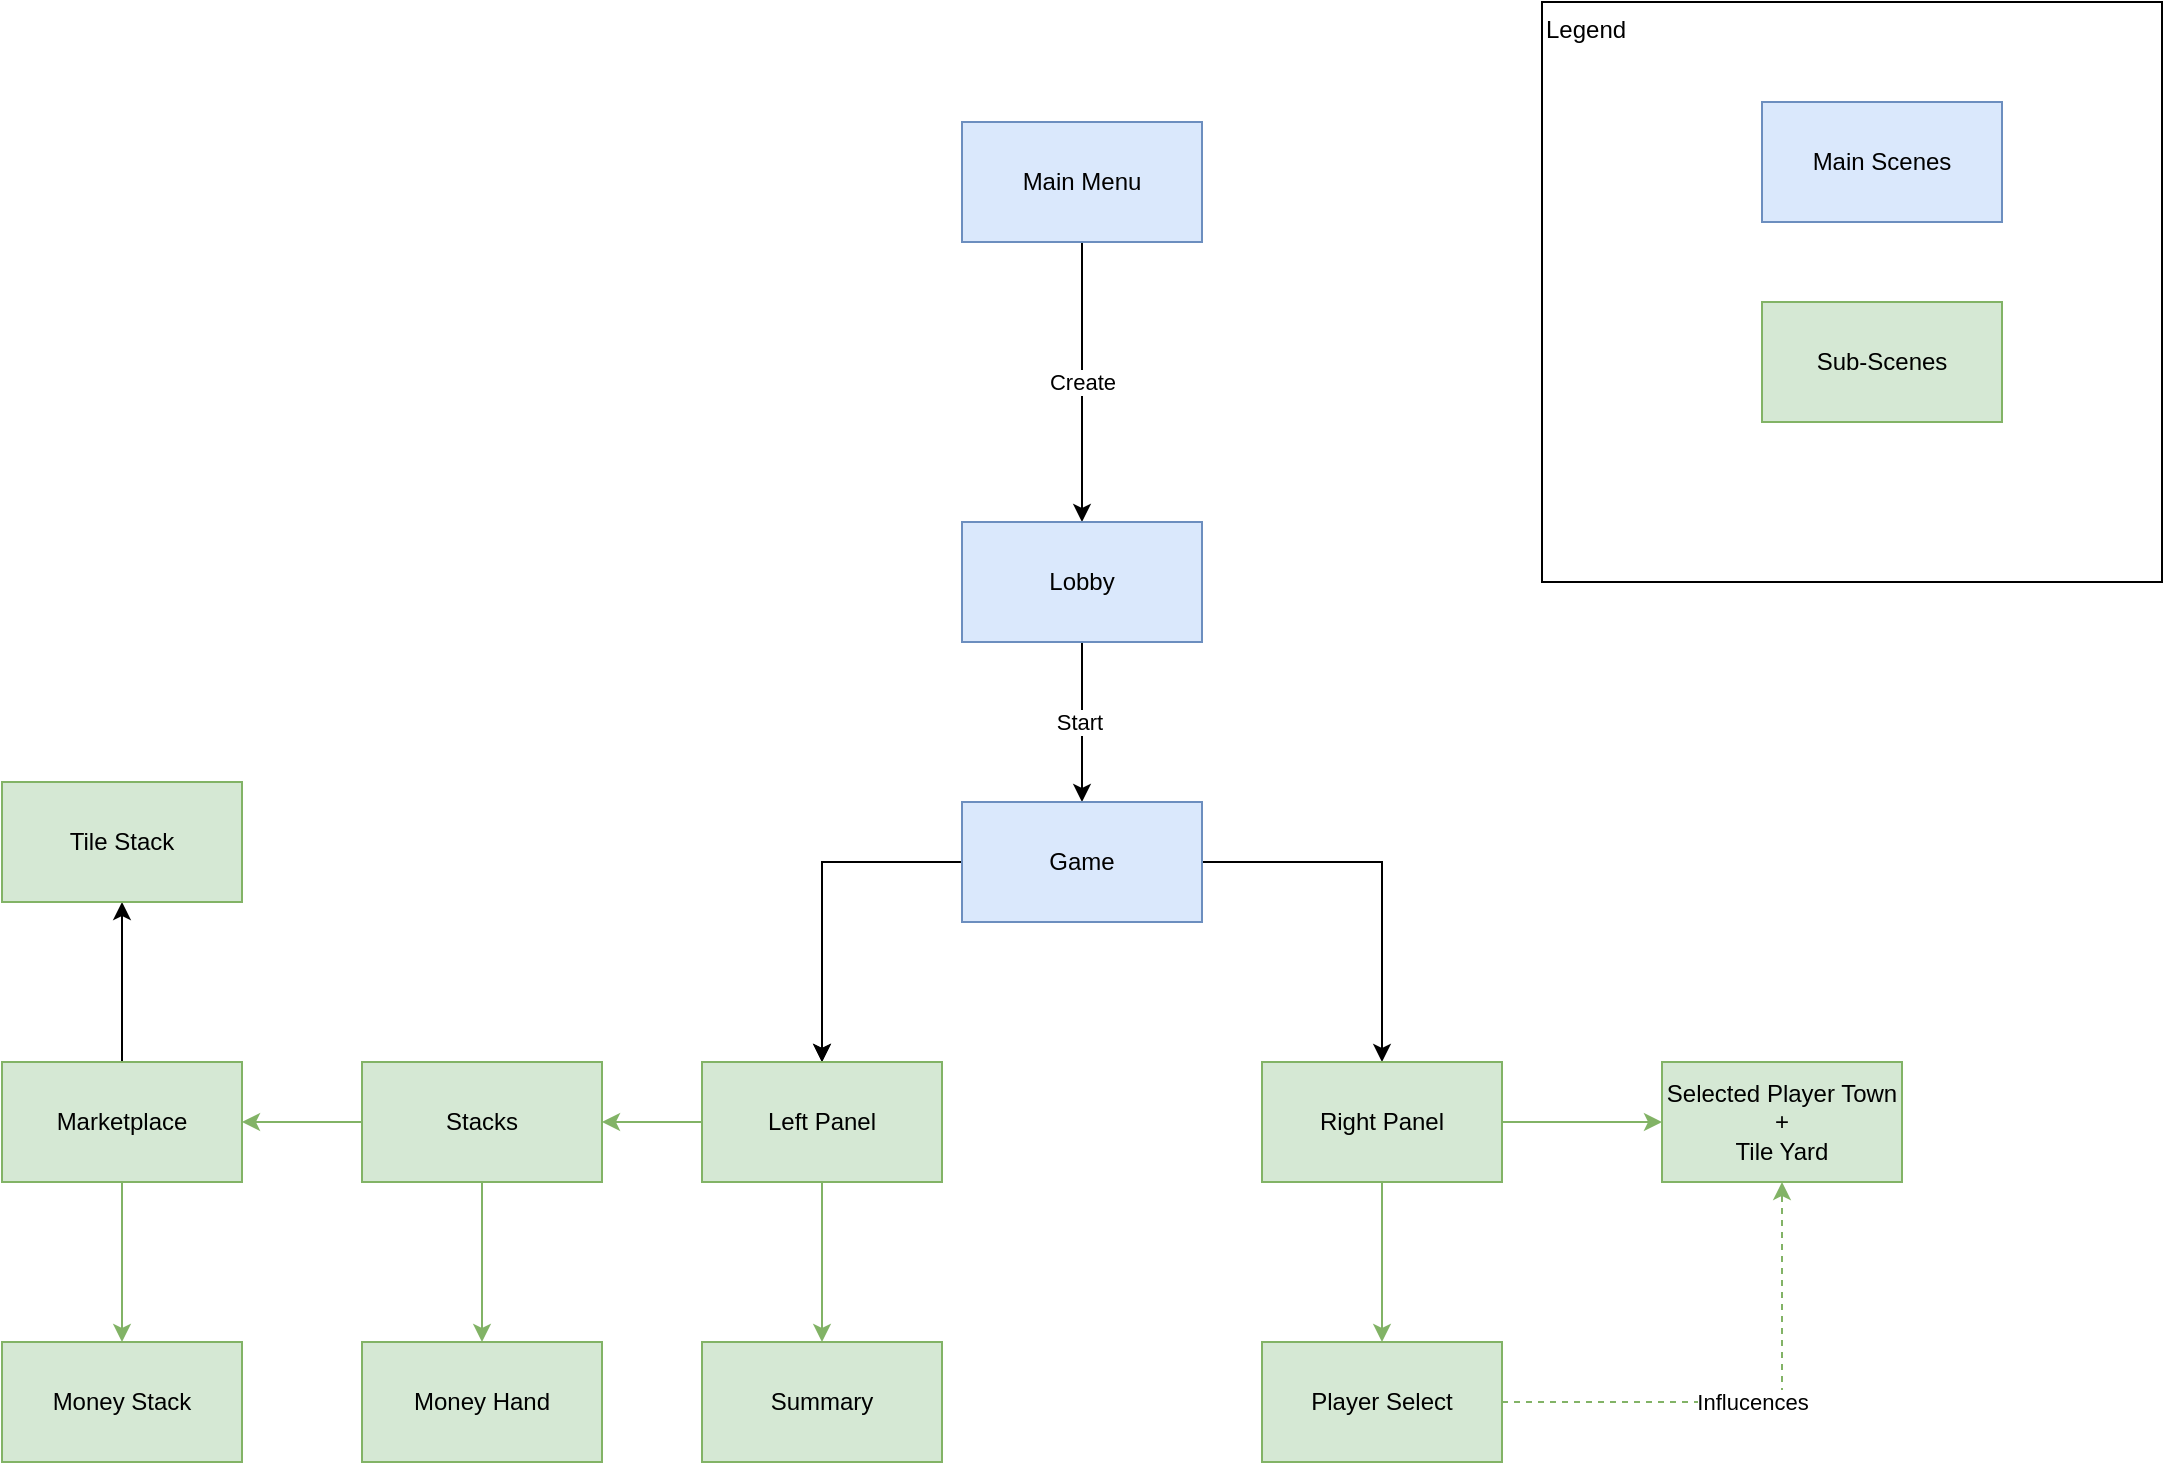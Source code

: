 <mxfile version="20.8.10" type="device" pages="2"><diagram id="W4TF9URl0ZYkIfV0rlxe" name="Scene Dependencies"><mxGraphModel dx="2058" dy="1180" grid="1" gridSize="10" guides="1" tooltips="1" connect="1" arrows="1" fold="1" page="1" pageScale="1" pageWidth="1169" pageHeight="827" math="0" shadow="0"><root><mxCell id="0"/><mxCell id="1" parent="0"/><mxCell id="RHkJs6pvWi7oGY5p-Qhj-37" value="Legend" style="rounded=0;whiteSpace=wrap;html=1;verticalAlign=top;align=left;" parent="1" vertex="1"><mxGeometry x="840" y="50" width="310" height="290" as="geometry"/></mxCell><mxCell id="RHkJs6pvWi7oGY5p-Qhj-2" value="Create" style="edgeStyle=orthogonalEdgeStyle;rounded=0;orthogonalLoop=1;jettySize=auto;html=1;entryX=0.5;entryY=0;entryDx=0;entryDy=0;" parent="1" source="RHkJs6pvWi7oGY5p-Qhj-1" target="RHkJs6pvWi7oGY5p-Qhj-3" edge="1"><mxGeometry relative="1" as="geometry"><mxPoint x="610" y="310" as="targetPoint"/></mxGeometry></mxCell><mxCell id="RHkJs6pvWi7oGY5p-Qhj-1" value="Main Menu" style="rounded=0;whiteSpace=wrap;html=1;fillColor=#dae8fc;strokeColor=#6c8ebf;" parent="1" vertex="1"><mxGeometry x="550" y="110" width="120" height="60" as="geometry"/></mxCell><mxCell id="RHkJs6pvWi7oGY5p-Qhj-5" value="Start&amp;nbsp;" style="edgeStyle=orthogonalEdgeStyle;rounded=0;orthogonalLoop=1;jettySize=auto;html=1;" parent="1" source="RHkJs6pvWi7oGY5p-Qhj-3" target="RHkJs6pvWi7oGY5p-Qhj-4" edge="1"><mxGeometry relative="1" as="geometry"/></mxCell><mxCell id="RHkJs6pvWi7oGY5p-Qhj-3" value="Lobby" style="rounded=0;whiteSpace=wrap;html=1;fillColor=#dae8fc;strokeColor=#6c8ebf;" parent="1" vertex="1"><mxGeometry x="550" y="310" width="120" height="60" as="geometry"/></mxCell><mxCell id="RHkJs6pvWi7oGY5p-Qhj-8" value="" style="edgeStyle=orthogonalEdgeStyle;rounded=0;orthogonalLoop=1;jettySize=auto;html=1;" parent="1" source="RHkJs6pvWi7oGY5p-Qhj-4" target="RHkJs6pvWi7oGY5p-Qhj-7" edge="1"><mxGeometry relative="1" as="geometry"/></mxCell><mxCell id="RHkJs6pvWi7oGY5p-Qhj-9" value="" style="edgeStyle=orthogonalEdgeStyle;rounded=0;orthogonalLoop=1;jettySize=auto;html=1;" parent="1" source="RHkJs6pvWi7oGY5p-Qhj-4" target="RHkJs6pvWi7oGY5p-Qhj-7" edge="1"><mxGeometry relative="1" as="geometry"/></mxCell><mxCell id="RHkJs6pvWi7oGY5p-Qhj-11" value="" style="edgeStyle=orthogonalEdgeStyle;rounded=0;orthogonalLoop=1;jettySize=auto;html=1;" parent="1" source="RHkJs6pvWi7oGY5p-Qhj-4" target="RHkJs6pvWi7oGY5p-Qhj-10" edge="1"><mxGeometry relative="1" as="geometry"/></mxCell><mxCell id="RHkJs6pvWi7oGY5p-Qhj-4" value="Game" style="rounded=0;whiteSpace=wrap;html=1;fillColor=#dae8fc;strokeColor=#6c8ebf;" parent="1" vertex="1"><mxGeometry x="550" y="450" width="120" height="60" as="geometry"/></mxCell><mxCell id="RHkJs6pvWi7oGY5p-Qhj-13" value="" style="edgeStyle=orthogonalEdgeStyle;rounded=0;orthogonalLoop=1;jettySize=auto;html=1;fillColor=#d5e8d4;strokeColor=#82b366;" parent="1" source="RHkJs6pvWi7oGY5p-Qhj-7" target="RHkJs6pvWi7oGY5p-Qhj-12" edge="1"><mxGeometry relative="1" as="geometry"/></mxCell><mxCell id="RHkJs6pvWi7oGY5p-Qhj-19" value="" style="edgeStyle=orthogonalEdgeStyle;rounded=0;orthogonalLoop=1;jettySize=auto;html=1;fillColor=#d5e8d4;strokeColor=#82b366;" parent="1" source="RHkJs6pvWi7oGY5p-Qhj-7" target="RHkJs6pvWi7oGY5p-Qhj-18" edge="1"><mxGeometry relative="1" as="geometry"/></mxCell><mxCell id="RHkJs6pvWi7oGY5p-Qhj-7" value="Left Panel" style="rounded=0;whiteSpace=wrap;html=1;fillColor=#d5e8d4;strokeColor=#82b366;" parent="1" vertex="1"><mxGeometry x="420" y="580" width="120" height="60" as="geometry"/></mxCell><mxCell id="RHkJs6pvWi7oGY5p-Qhj-25" value="" style="edgeStyle=orthogonalEdgeStyle;rounded=0;orthogonalLoop=1;jettySize=auto;html=1;fillColor=#d5e8d4;strokeColor=#82b366;" parent="1" source="RHkJs6pvWi7oGY5p-Qhj-10" target="RHkJs6pvWi7oGY5p-Qhj-24" edge="1"><mxGeometry relative="1" as="geometry"/></mxCell><mxCell id="RHkJs6pvWi7oGY5p-Qhj-27" value="" style="edgeStyle=orthogonalEdgeStyle;rounded=0;orthogonalLoop=1;jettySize=auto;html=1;fillColor=#d5e8d4;strokeColor=#82b366;" parent="1" source="RHkJs6pvWi7oGY5p-Qhj-10" target="RHkJs6pvWi7oGY5p-Qhj-26" edge="1"><mxGeometry relative="1" as="geometry"/></mxCell><mxCell id="RHkJs6pvWi7oGY5p-Qhj-10" value="Right Panel" style="rounded=0;whiteSpace=wrap;html=1;fillColor=#d5e8d4;strokeColor=#82b366;" parent="1" vertex="1"><mxGeometry x="700" y="580" width="120" height="60" as="geometry"/></mxCell><mxCell id="RHkJs6pvWi7oGY5p-Qhj-15" value="" style="edgeStyle=orthogonalEdgeStyle;rounded=0;orthogonalLoop=1;jettySize=auto;html=1;fillColor=#d5e8d4;strokeColor=#82b366;" parent="1" source="RHkJs6pvWi7oGY5p-Qhj-12" target="RHkJs6pvWi7oGY5p-Qhj-14" edge="1"><mxGeometry relative="1" as="geometry"/></mxCell><mxCell id="RHkJs6pvWi7oGY5p-Qhj-17" value="" style="edgeStyle=orthogonalEdgeStyle;rounded=0;orthogonalLoop=1;jettySize=auto;html=1;fillColor=#d5e8d4;strokeColor=#82b366;" parent="1" source="RHkJs6pvWi7oGY5p-Qhj-12" target="RHkJs6pvWi7oGY5p-Qhj-16" edge="1"><mxGeometry relative="1" as="geometry"/></mxCell><mxCell id="RHkJs6pvWi7oGY5p-Qhj-12" value="Stacks" style="rounded=0;whiteSpace=wrap;html=1;fillColor=#d5e8d4;strokeColor=#82b366;" parent="1" vertex="1"><mxGeometry x="250" y="580" width="120" height="60" as="geometry"/></mxCell><mxCell id="RHkJs6pvWi7oGY5p-Qhj-21" value="" style="edgeStyle=orthogonalEdgeStyle;rounded=0;orthogonalLoop=1;jettySize=auto;html=1;fillColor=#d5e8d4;strokeColor=#82b366;" parent="1" source="RHkJs6pvWi7oGY5p-Qhj-14" target="RHkJs6pvWi7oGY5p-Qhj-20" edge="1"><mxGeometry relative="1" as="geometry"/></mxCell><mxCell id="RHkJs6pvWi7oGY5p-Qhj-23" value="" style="edgeStyle=orthogonalEdgeStyle;rounded=0;orthogonalLoop=1;jettySize=auto;html=1;" parent="1" source="RHkJs6pvWi7oGY5p-Qhj-14" target="RHkJs6pvWi7oGY5p-Qhj-22" edge="1"><mxGeometry relative="1" as="geometry"/></mxCell><mxCell id="RHkJs6pvWi7oGY5p-Qhj-14" value="Marketplace" style="rounded=0;whiteSpace=wrap;html=1;fillColor=#d5e8d4;strokeColor=#82b366;" parent="1" vertex="1"><mxGeometry x="70" y="580" width="120" height="60" as="geometry"/></mxCell><mxCell id="RHkJs6pvWi7oGY5p-Qhj-16" value="Money Hand" style="rounded=0;whiteSpace=wrap;html=1;fillColor=#d5e8d4;strokeColor=#82b366;" parent="1" vertex="1"><mxGeometry x="250" y="720" width="120" height="60" as="geometry"/></mxCell><mxCell id="RHkJs6pvWi7oGY5p-Qhj-18" value="Summary" style="rounded=0;whiteSpace=wrap;html=1;fillColor=#d5e8d4;strokeColor=#82b366;" parent="1" vertex="1"><mxGeometry x="420" y="720" width="120" height="60" as="geometry"/></mxCell><mxCell id="RHkJs6pvWi7oGY5p-Qhj-20" value="Money Stack" style="rounded=0;whiteSpace=wrap;html=1;fillColor=#d5e8d4;strokeColor=#82b366;" parent="1" vertex="1"><mxGeometry x="70" y="720" width="120" height="60" as="geometry"/></mxCell><mxCell id="RHkJs6pvWi7oGY5p-Qhj-22" value="Tile Stack" style="rounded=0;whiteSpace=wrap;html=1;fillColor=#d5e8d4;strokeColor=#82b366;" parent="1" vertex="1"><mxGeometry x="70" y="440" width="120" height="60" as="geometry"/></mxCell><mxCell id="RHkJs6pvWi7oGY5p-Qhj-28" value="Influcences" style="edgeStyle=orthogonalEdgeStyle;rounded=0;orthogonalLoop=1;jettySize=auto;html=1;exitX=1;exitY=0.5;exitDx=0;exitDy=0;entryX=0.5;entryY=1;entryDx=0;entryDy=0;dashed=1;fillColor=#d5e8d4;strokeColor=#82b366;" parent="1" source="RHkJs6pvWi7oGY5p-Qhj-24" target="RHkJs6pvWi7oGY5p-Qhj-26" edge="1"><mxGeometry relative="1" as="geometry"/></mxCell><mxCell id="RHkJs6pvWi7oGY5p-Qhj-24" value="Player Select" style="rounded=0;whiteSpace=wrap;html=1;fillColor=#d5e8d4;strokeColor=#82b366;" parent="1" vertex="1"><mxGeometry x="700" y="720" width="120" height="60" as="geometry"/></mxCell><mxCell id="RHkJs6pvWi7oGY5p-Qhj-26" value="Selected Player Town&lt;br&gt;+&lt;br&gt;Tile Yard" style="rounded=0;whiteSpace=wrap;html=1;fillColor=#d5e8d4;strokeColor=#82b366;" parent="1" vertex="1"><mxGeometry x="900" y="580" width="120" height="60" as="geometry"/></mxCell><mxCell id="RHkJs6pvWi7oGY5p-Qhj-35" value="Main Scenes" style="rounded=0;whiteSpace=wrap;html=1;fillColor=#dae8fc;strokeColor=#6c8ebf;" parent="1" vertex="1"><mxGeometry x="950" y="100" width="120" height="60" as="geometry"/></mxCell><mxCell id="RHkJs6pvWi7oGY5p-Qhj-36" value="Sub-Scenes" style="rounded=0;whiteSpace=wrap;html=1;fillColor=#d5e8d4;strokeColor=#82b366;" parent="1" vertex="1"><mxGeometry x="950" y="200" width="120" height="60" as="geometry"/></mxCell></root></mxGraphModel></diagram><diagram id="R4SUjiJjCYBbDqorLwea" name="State Machine"><mxGraphModel dx="2058" dy="1180" grid="1" gridSize="10" guides="1" tooltips="1" connect="1" arrows="1" fold="1" page="1" pageScale="1" pageWidth="1169" pageHeight="827" math="0" shadow="0"><root><mxCell id="0"/><mxCell id="1" parent="0"/><mxCell id="_B9_3xfPN9Bv5BFVHBm--6" value="PlayerStateMachine" style="shape=mxgraph.sysml.stateMachine;verticalAlign=top;whiteSpace=wrap;align=center;" vertex="1" parent="1"><mxGeometry x="1270" y="780" width="1030" height="740" as="geometry"/></mxCell><mxCell id="_B9_3xfPN9Bv5BFVHBm--7" value="aborted" style="resizable=0;html=1;verticalAlign=top;align=left;labelBackgroundColor=none;spacingLeft=5;spacingTop=-2;" connectable="0" vertex="1" parent="_B9_3xfPN9Bv5BFVHBm--6"><mxGeometry x="1030" y="370" as="geometry"/></mxCell><mxCell id="_B9_3xfPN9Bv5BFVHBm--18" style="edgeStyle=orthogonalEdgeStyle;rounded=0;orthogonalLoop=1;jettySize=auto;html=1;entryX=0.5;entryY=0;entryDx=0;entryDy=0;" edge="1" parent="1" source="_B9_3xfPN9Bv5BFVHBm--3" target="_B9_3xfPN9Bv5BFVHBm--13"><mxGeometry relative="1" as="geometry"/></mxCell><mxCell id="_B9_3xfPN9Bv5BFVHBm--3" value="Select" style="html=1;align=center;verticalAlign=top;rounded=1;absoluteArcSize=1;arcSize=10;dashed=0;" vertex="1" parent="1"><mxGeometry x="130" y="180" width="140" height="40" as="geometry"/></mxCell><mxCell id="_B9_3xfPN9Bv5BFVHBm--5" style="edgeStyle=orthogonalEdgeStyle;rounded=0;orthogonalLoop=1;jettySize=auto;html=1;" edge="1" parent="1" source="_B9_3xfPN9Bv5BFVHBm--4" target="_B9_3xfPN9Bv5BFVHBm--3"><mxGeometry relative="1" as="geometry"/></mxCell><mxCell id="_B9_3xfPN9Bv5BFVHBm--4" value="" style="ellipse;shape=doubleEllipse;html=1;dashed=0;whitespace=wrap;aspect=fixed;" vertex="1" parent="1"><mxGeometry x="170" y="50" width="60" height="60" as="geometry"/></mxCell><mxCell id="_B9_3xfPN9Bv5BFVHBm--12" style="edgeStyle=orthogonalEdgeStyle;rounded=0;orthogonalLoop=1;jettySize=auto;html=1;entryX=0.5;entryY=0;entryDx=0;entryDy=0;entryPerimeter=0;" edge="1" parent="1" source="_B9_3xfPN9Bv5BFVHBm--10" target="_B9_3xfPN9Bv5BFVHBm--11"><mxGeometry relative="1" as="geometry"/></mxCell><mxCell id="_B9_3xfPN9Bv5BFVHBm--10" value="End Turn" style="html=1;align=center;verticalAlign=top;rounded=1;absoluteArcSize=1;arcSize=10;dashed=0;" vertex="1" parent="1"><mxGeometry x="130" y="730" width="140" height="40" as="geometry"/></mxCell><mxCell id="_B9_3xfPN9Bv5BFVHBm--11" value="" style="shape=mxgraph.sysml.actFinal;html=1;verticalLabelPosition=bottom;labelBackgroundColor=#ffffff;verticalAlign=top;" vertex="1" parent="1"><mxGeometry x="180" y="840" width="40" height="40" as="geometry"/></mxCell><mxCell id="_B9_3xfPN9Bv5BFVHBm--19" style="edgeStyle=orthogonalEdgeStyle;rounded=0;orthogonalLoop=1;jettySize=auto;html=1;exitX=0.5;exitY=1;exitDx=0;exitDy=0;entryX=0.5;entryY=0;entryDx=0;entryDy=0;" edge="1" parent="1" source="_B9_3xfPN9Bv5BFVHBm--13" target="_B9_3xfPN9Bv5BFVHBm--14"><mxGeometry relative="1" as="geometry"/></mxCell><mxCell id="_B9_3xfPN9Bv5BFVHBm--13" value="Pick" style="html=1;align=center;verticalAlign=top;rounded=1;absoluteArcSize=1;arcSize=10;dashed=0;" vertex="1" parent="1"><mxGeometry x="130" y="290" width="140" height="40" as="geometry"/></mxCell><mxCell id="_B9_3xfPN9Bv5BFVHBm--20" style="edgeStyle=orthogonalEdgeStyle;rounded=0;orthogonalLoop=1;jettySize=auto;html=1;entryX=0.5;entryY=0;entryDx=0;entryDy=0;" edge="1" parent="1" source="_B9_3xfPN9Bv5BFVHBm--14" target="_B9_3xfPN9Bv5BFVHBm--17"><mxGeometry relative="1" as="geometry"/></mxCell><mxCell id="_B9_3xfPN9Bv5BFVHBm--14" value="Buy" style="html=1;align=center;verticalAlign=top;rounded=1;absoluteArcSize=1;arcSize=10;dashed=0;" vertex="1" parent="1"><mxGeometry x="130" y="400" width="140" height="40" as="geometry"/></mxCell><mxCell id="_B9_3xfPN9Bv5BFVHBm--23" style="edgeStyle=orthogonalEdgeStyle;rounded=0;orthogonalLoop=1;jettySize=auto;html=1;entryX=0.5;entryY=0;entryDx=0;entryDy=0;" edge="1" parent="1" source="_B9_3xfPN9Bv5BFVHBm--16" target="_B9_3xfPN9Bv5BFVHBm--10"><mxGeometry relative="1" as="geometry"/></mxCell><mxCell id="_B9_3xfPN9Bv5BFVHBm--16" value="Place" style="html=1;align=center;verticalAlign=top;rounded=1;absoluteArcSize=1;arcSize=10;dashed=0;" vertex="1" parent="1"><mxGeometry x="130" y="620" width="140" height="40" as="geometry"/></mxCell><mxCell id="_B9_3xfPN9Bv5BFVHBm--21" style="edgeStyle=orthogonalEdgeStyle;rounded=0;orthogonalLoop=1;jettySize=auto;html=1;" edge="1" parent="1" source="_B9_3xfPN9Bv5BFVHBm--17" target="_B9_3xfPN9Bv5BFVHBm--16"><mxGeometry relative="1" as="geometry"/></mxCell><mxCell id="_B9_3xfPN9Bv5BFVHBm--17" value="Redesign" style="html=1;align=center;verticalAlign=top;rounded=1;absoluteArcSize=1;arcSize=10;dashed=0;" vertex="1" parent="1"><mxGeometry x="130" y="510" width="140" height="40" as="geometry"/></mxCell></root></mxGraphModel></diagram></mxfile>